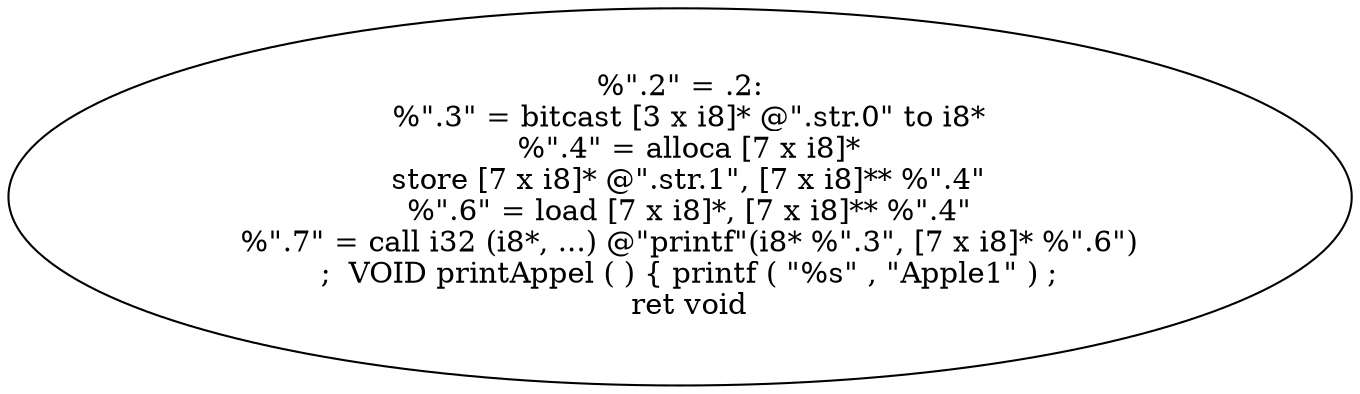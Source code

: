 digraph AST {
  "135951639387808" [label="%\".2\" = .2:
  %\".3\" = bitcast [3 x i8]* @\".str.0\" to i8*
  %\".4\" = alloca [7 x i8]*
  store [7 x i8]* @\".str.1\", [7 x i8]** %\".4\"
  %\".6\" = load [7 x i8]*, [7 x i8]** %\".4\"
  %\".7\" = call i32 (i8*, ...) @\"printf\"(i8* %\".3\", [7 x i8]* %\".6\")
  ;  VOID printAppel ( ) { printf ( \"%s\" , \"Apple1\" ) ;
  ret void"];
}
